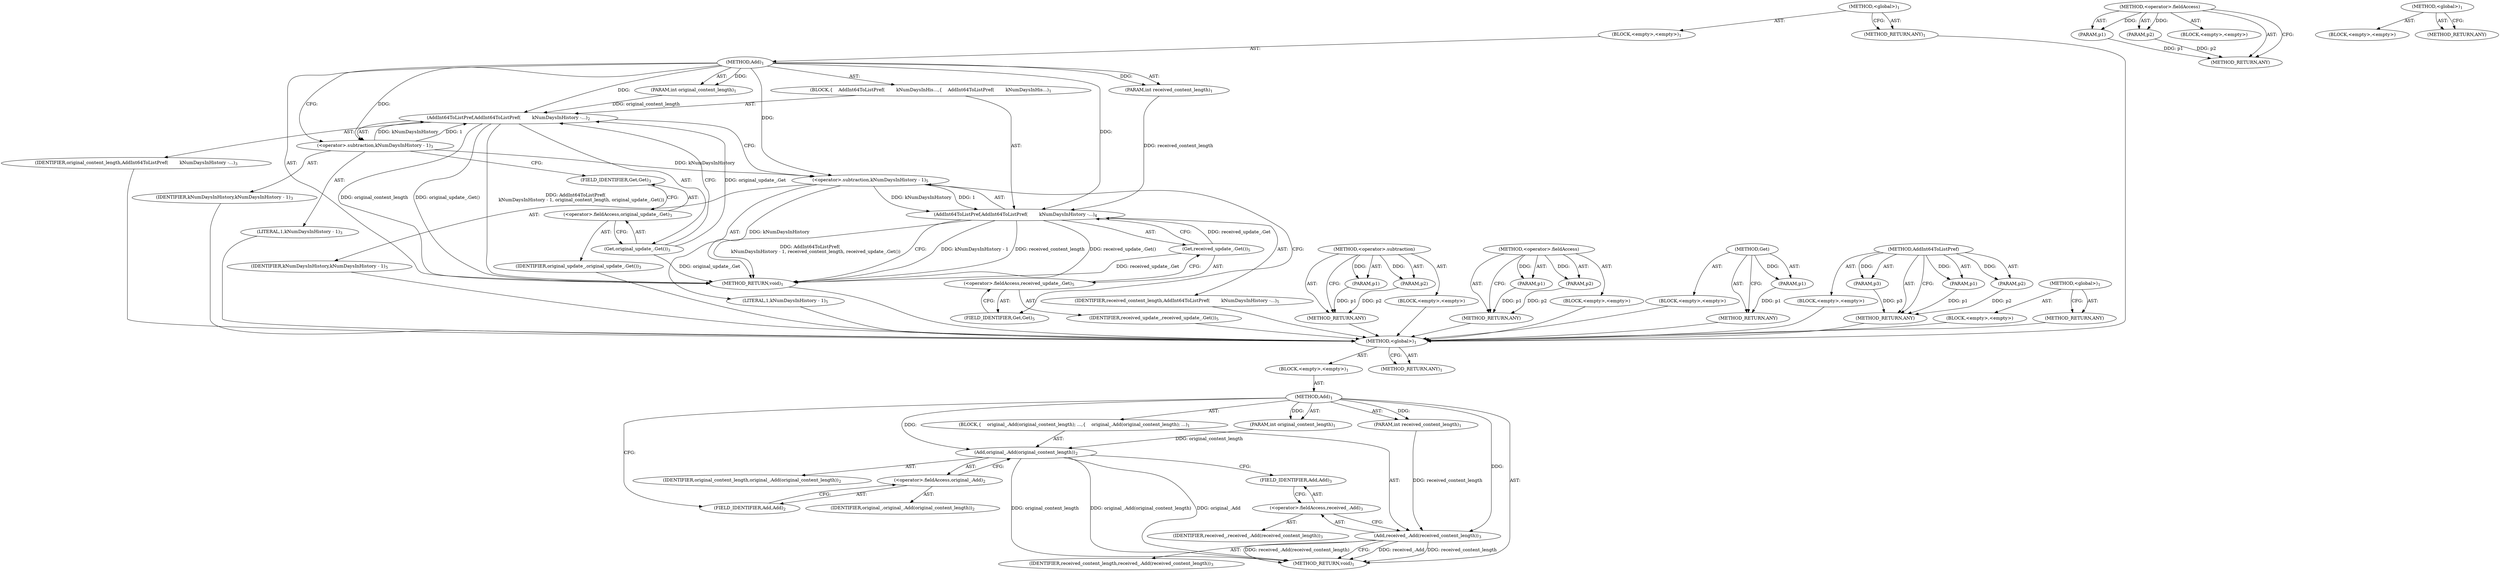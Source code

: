 digraph "&lt;global&gt;" {
vulnerable_6 [label=<(METHOD,&lt;global&gt;)<SUB>1</SUB>>];
vulnerable_7 [label=<(BLOCK,&lt;empty&gt;,&lt;empty&gt;)<SUB>1</SUB>>];
vulnerable_8 [label=<(METHOD,Add)<SUB>1</SUB>>];
vulnerable_9 [label=<(PARAM,int original_content_length)<SUB>1</SUB>>];
vulnerable_10 [label=<(PARAM,int received_content_length)<SUB>1</SUB>>];
vulnerable_11 [label=<(BLOCK,{
    AddInt64ToListPref(
        kNumDaysInHis...,{
    AddInt64ToListPref(
        kNumDaysInHis...)<SUB>1</SUB>>];
vulnerable_12 [label=<(AddInt64ToListPref,AddInt64ToListPref(
        kNumDaysInHistory -...)<SUB>2</SUB>>];
vulnerable_13 [label=<(&lt;operator&gt;.subtraction,kNumDaysInHistory - 1)<SUB>3</SUB>>];
vulnerable_14 [label=<(IDENTIFIER,kNumDaysInHistory,kNumDaysInHistory - 1)<SUB>3</SUB>>];
vulnerable_15 [label=<(LITERAL,1,kNumDaysInHistory - 1)<SUB>3</SUB>>];
vulnerable_16 [label=<(IDENTIFIER,original_content_length,AddInt64ToListPref(
        kNumDaysInHistory -...)<SUB>3</SUB>>];
vulnerable_17 [label=<(Get,original_update_.Get())<SUB>3</SUB>>];
vulnerable_18 [label=<(&lt;operator&gt;.fieldAccess,original_update_.Get)<SUB>3</SUB>>];
vulnerable_19 [label=<(IDENTIFIER,original_update_,original_update_.Get())<SUB>3</SUB>>];
vulnerable_20 [label=<(FIELD_IDENTIFIER,Get,Get)<SUB>3</SUB>>];
vulnerable_21 [label=<(AddInt64ToListPref,AddInt64ToListPref(
        kNumDaysInHistory -...)<SUB>4</SUB>>];
vulnerable_22 [label=<(&lt;operator&gt;.subtraction,kNumDaysInHistory - 1)<SUB>5</SUB>>];
vulnerable_23 [label=<(IDENTIFIER,kNumDaysInHistory,kNumDaysInHistory - 1)<SUB>5</SUB>>];
vulnerable_24 [label=<(LITERAL,1,kNumDaysInHistory - 1)<SUB>5</SUB>>];
vulnerable_25 [label=<(IDENTIFIER,received_content_length,AddInt64ToListPref(
        kNumDaysInHistory -...)<SUB>5</SUB>>];
vulnerable_26 [label=<(Get,received_update_.Get())<SUB>5</SUB>>];
vulnerable_27 [label=<(&lt;operator&gt;.fieldAccess,received_update_.Get)<SUB>5</SUB>>];
vulnerable_28 [label=<(IDENTIFIER,received_update_,received_update_.Get())<SUB>5</SUB>>];
vulnerable_29 [label=<(FIELD_IDENTIFIER,Get,Get)<SUB>5</SUB>>];
vulnerable_30 [label=<(METHOD_RETURN,void)<SUB>1</SUB>>];
vulnerable_32 [label=<(METHOD_RETURN,ANY)<SUB>1</SUB>>];
vulnerable_53 [label=<(METHOD,&lt;operator&gt;.subtraction)>];
vulnerable_54 [label=<(PARAM,p1)>];
vulnerable_55 [label=<(PARAM,p2)>];
vulnerable_56 [label=<(BLOCK,&lt;empty&gt;,&lt;empty&gt;)>];
vulnerable_57 [label=<(METHOD_RETURN,ANY)>];
vulnerable_62 [label=<(METHOD,&lt;operator&gt;.fieldAccess)>];
vulnerable_63 [label=<(PARAM,p1)>];
vulnerable_64 [label=<(PARAM,p2)>];
vulnerable_65 [label=<(BLOCK,&lt;empty&gt;,&lt;empty&gt;)>];
vulnerable_66 [label=<(METHOD_RETURN,ANY)>];
vulnerable_58 [label=<(METHOD,Get)>];
vulnerable_59 [label=<(PARAM,p1)>];
vulnerable_60 [label=<(BLOCK,&lt;empty&gt;,&lt;empty&gt;)>];
vulnerable_61 [label=<(METHOD_RETURN,ANY)>];
vulnerable_47 [label=<(METHOD,AddInt64ToListPref)>];
vulnerable_48 [label=<(PARAM,p1)>];
vulnerable_49 [label=<(PARAM,p2)>];
vulnerable_50 [label=<(PARAM,p3)>];
vulnerable_51 [label=<(BLOCK,&lt;empty&gt;,&lt;empty&gt;)>];
vulnerable_52 [label=<(METHOD_RETURN,ANY)>];
vulnerable_41 [label=<(METHOD,&lt;global&gt;)<SUB>1</SUB>>];
vulnerable_42 [label=<(BLOCK,&lt;empty&gt;,&lt;empty&gt;)>];
vulnerable_43 [label=<(METHOD_RETURN,ANY)>];
fixed_6 [label=<(METHOD,&lt;global&gt;)<SUB>1</SUB>>];
fixed_7 [label=<(BLOCK,&lt;empty&gt;,&lt;empty&gt;)<SUB>1</SUB>>];
fixed_8 [label=<(METHOD,Add)<SUB>1</SUB>>];
fixed_9 [label=<(PARAM,int original_content_length)<SUB>1</SUB>>];
fixed_10 [label=<(PARAM,int received_content_length)<SUB>1</SUB>>];
fixed_11 [label=<(BLOCK,{
    original_.Add(original_content_length);
 ...,{
    original_.Add(original_content_length);
 ...)<SUB>1</SUB>>];
fixed_12 [label=<(Add,original_.Add(original_content_length))<SUB>2</SUB>>];
fixed_13 [label=<(&lt;operator&gt;.fieldAccess,original_.Add)<SUB>2</SUB>>];
fixed_14 [label=<(IDENTIFIER,original_,original_.Add(original_content_length))<SUB>2</SUB>>];
fixed_15 [label=<(FIELD_IDENTIFIER,Add,Add)<SUB>2</SUB>>];
fixed_16 [label=<(IDENTIFIER,original_content_length,original_.Add(original_content_length))<SUB>2</SUB>>];
fixed_17 [label=<(Add,received_.Add(received_content_length))<SUB>3</SUB>>];
fixed_18 [label=<(&lt;operator&gt;.fieldAccess,received_.Add)<SUB>3</SUB>>];
fixed_19 [label=<(IDENTIFIER,received_,received_.Add(received_content_length))<SUB>3</SUB>>];
fixed_20 [label=<(FIELD_IDENTIFIER,Add,Add)<SUB>3</SUB>>];
fixed_21 [label=<(IDENTIFIER,received_content_length,received_.Add(received_content_length))<SUB>3</SUB>>];
fixed_22 [label=<(METHOD_RETURN,void)<SUB>1</SUB>>];
fixed_24 [label=<(METHOD_RETURN,ANY)<SUB>1</SUB>>];
fixed_39 [label=<(METHOD,&lt;operator&gt;.fieldAccess)>];
fixed_40 [label=<(PARAM,p1)>];
fixed_41 [label=<(PARAM,p2)>];
fixed_42 [label=<(BLOCK,&lt;empty&gt;,&lt;empty&gt;)>];
fixed_43 [label=<(METHOD_RETURN,ANY)>];
fixed_33 [label=<(METHOD,&lt;global&gt;)<SUB>1</SUB>>];
fixed_34 [label=<(BLOCK,&lt;empty&gt;,&lt;empty&gt;)>];
fixed_35 [label=<(METHOD_RETURN,ANY)>];
vulnerable_6 -> vulnerable_7  [key=0, label="AST: "];
vulnerable_6 -> vulnerable_32  [key=0, label="AST: "];
vulnerable_6 -> vulnerable_32  [key=1, label="CFG: "];
vulnerable_7 -> vulnerable_8  [key=0, label="AST: "];
vulnerable_8 -> vulnerable_9  [key=0, label="AST: "];
vulnerable_8 -> vulnerable_9  [key=1, label="DDG: "];
vulnerable_8 -> vulnerable_10  [key=0, label="AST: "];
vulnerable_8 -> vulnerable_10  [key=1, label="DDG: "];
vulnerable_8 -> vulnerable_11  [key=0, label="AST: "];
vulnerable_8 -> vulnerable_30  [key=0, label="AST: "];
vulnerable_8 -> vulnerable_13  [key=0, label="CFG: "];
vulnerable_8 -> vulnerable_13  [key=1, label="DDG: "];
vulnerable_8 -> vulnerable_12  [key=0, label="DDG: "];
vulnerable_8 -> vulnerable_21  [key=0, label="DDG: "];
vulnerable_8 -> vulnerable_22  [key=0, label="DDG: "];
vulnerable_9 -> vulnerable_12  [key=0, label="DDG: original_content_length"];
vulnerable_10 -> vulnerable_21  [key=0, label="DDG: received_content_length"];
vulnerable_11 -> vulnerable_12  [key=0, label="AST: "];
vulnerable_11 -> vulnerable_21  [key=0, label="AST: "];
vulnerable_12 -> vulnerable_13  [key=0, label="AST: "];
vulnerable_12 -> vulnerable_16  [key=0, label="AST: "];
vulnerable_12 -> vulnerable_17  [key=0, label="AST: "];
vulnerable_12 -> vulnerable_22  [key=0, label="CFG: "];
vulnerable_12 -> vulnerable_30  [key=0, label="DDG: original_content_length"];
vulnerable_12 -> vulnerable_30  [key=1, label="DDG: original_update_.Get()"];
vulnerable_12 -> vulnerable_30  [key=2, label="DDG: AddInt64ToListPref(
        kNumDaysInHistory - 1, original_content_length, original_update_.Get())"];
vulnerable_13 -> vulnerable_14  [key=0, label="AST: "];
vulnerable_13 -> vulnerable_15  [key=0, label="AST: "];
vulnerable_13 -> vulnerable_20  [key=0, label="CFG: "];
vulnerable_13 -> vulnerable_12  [key=0, label="DDG: kNumDaysInHistory"];
vulnerable_13 -> vulnerable_12  [key=1, label="DDG: 1"];
vulnerable_13 -> vulnerable_22  [key=0, label="DDG: kNumDaysInHistory"];
vulnerable_14 -> fixed_6  [key=0];
vulnerable_15 -> fixed_6  [key=0];
vulnerable_16 -> fixed_6  [key=0];
vulnerable_17 -> vulnerable_18  [key=0, label="AST: "];
vulnerable_17 -> vulnerable_12  [key=0, label="CFG: "];
vulnerable_17 -> vulnerable_12  [key=1, label="DDG: original_update_.Get"];
vulnerable_17 -> vulnerable_30  [key=0, label="DDG: original_update_.Get"];
vulnerable_18 -> vulnerable_19  [key=0, label="AST: "];
vulnerable_18 -> vulnerable_20  [key=0, label="AST: "];
vulnerable_18 -> vulnerable_17  [key=0, label="CFG: "];
vulnerable_19 -> fixed_6  [key=0];
vulnerable_20 -> vulnerable_18  [key=0, label="CFG: "];
vulnerable_21 -> vulnerable_22  [key=0, label="AST: "];
vulnerable_21 -> vulnerable_25  [key=0, label="AST: "];
vulnerable_21 -> vulnerable_26  [key=0, label="AST: "];
vulnerable_21 -> vulnerable_30  [key=0, label="CFG: "];
vulnerable_21 -> vulnerable_30  [key=1, label="DDG: kNumDaysInHistory - 1"];
vulnerable_21 -> vulnerable_30  [key=2, label="DDG: received_content_length"];
vulnerable_21 -> vulnerable_30  [key=3, label="DDG: received_update_.Get()"];
vulnerable_21 -> vulnerable_30  [key=4, label="DDG: AddInt64ToListPref(
        kNumDaysInHistory - 1, received_content_length, received_update_.Get())"];
vulnerable_22 -> vulnerable_23  [key=0, label="AST: "];
vulnerable_22 -> vulnerable_24  [key=0, label="AST: "];
vulnerable_22 -> vulnerable_29  [key=0, label="CFG: "];
vulnerable_22 -> vulnerable_30  [key=0, label="DDG: kNumDaysInHistory"];
vulnerable_22 -> vulnerable_21  [key=0, label="DDG: kNumDaysInHistory"];
vulnerable_22 -> vulnerable_21  [key=1, label="DDG: 1"];
vulnerable_23 -> fixed_6  [key=0];
vulnerable_24 -> fixed_6  [key=0];
vulnerable_25 -> fixed_6  [key=0];
vulnerable_26 -> vulnerable_27  [key=0, label="AST: "];
vulnerable_26 -> vulnerable_21  [key=0, label="CFG: "];
vulnerable_26 -> vulnerable_21  [key=1, label="DDG: received_update_.Get"];
vulnerable_26 -> vulnerable_30  [key=0, label="DDG: received_update_.Get"];
vulnerable_27 -> vulnerable_28  [key=0, label="AST: "];
vulnerable_27 -> vulnerable_29  [key=0, label="AST: "];
vulnerable_27 -> vulnerable_26  [key=0, label="CFG: "];
vulnerable_28 -> fixed_6  [key=0];
vulnerable_29 -> vulnerable_27  [key=0, label="CFG: "];
vulnerable_30 -> fixed_6  [key=0];
vulnerable_32 -> fixed_6  [key=0];
vulnerable_53 -> vulnerable_54  [key=0, label="AST: "];
vulnerable_53 -> vulnerable_54  [key=1, label="DDG: "];
vulnerable_53 -> vulnerable_56  [key=0, label="AST: "];
vulnerable_53 -> vulnerable_55  [key=0, label="AST: "];
vulnerable_53 -> vulnerable_55  [key=1, label="DDG: "];
vulnerable_53 -> vulnerable_57  [key=0, label="AST: "];
vulnerable_53 -> vulnerable_57  [key=1, label="CFG: "];
vulnerable_54 -> vulnerable_57  [key=0, label="DDG: p1"];
vulnerable_55 -> vulnerable_57  [key=0, label="DDG: p2"];
vulnerable_56 -> fixed_6  [key=0];
vulnerable_57 -> fixed_6  [key=0];
vulnerable_62 -> vulnerable_63  [key=0, label="AST: "];
vulnerable_62 -> vulnerable_63  [key=1, label="DDG: "];
vulnerable_62 -> vulnerable_65  [key=0, label="AST: "];
vulnerable_62 -> vulnerable_64  [key=0, label="AST: "];
vulnerable_62 -> vulnerable_64  [key=1, label="DDG: "];
vulnerable_62 -> vulnerable_66  [key=0, label="AST: "];
vulnerable_62 -> vulnerable_66  [key=1, label="CFG: "];
vulnerable_63 -> vulnerable_66  [key=0, label="DDG: p1"];
vulnerable_64 -> vulnerable_66  [key=0, label="DDG: p2"];
vulnerable_65 -> fixed_6  [key=0];
vulnerable_66 -> fixed_6  [key=0];
vulnerable_58 -> vulnerable_59  [key=0, label="AST: "];
vulnerable_58 -> vulnerable_59  [key=1, label="DDG: "];
vulnerable_58 -> vulnerable_60  [key=0, label="AST: "];
vulnerable_58 -> vulnerable_61  [key=0, label="AST: "];
vulnerable_58 -> vulnerable_61  [key=1, label="CFG: "];
vulnerable_59 -> vulnerable_61  [key=0, label="DDG: p1"];
vulnerable_60 -> fixed_6  [key=0];
vulnerable_61 -> fixed_6  [key=0];
vulnerable_47 -> vulnerable_48  [key=0, label="AST: "];
vulnerable_47 -> vulnerable_48  [key=1, label="DDG: "];
vulnerable_47 -> vulnerable_51  [key=0, label="AST: "];
vulnerable_47 -> vulnerable_49  [key=0, label="AST: "];
vulnerable_47 -> vulnerable_49  [key=1, label="DDG: "];
vulnerable_47 -> vulnerable_52  [key=0, label="AST: "];
vulnerable_47 -> vulnerable_52  [key=1, label="CFG: "];
vulnerable_47 -> vulnerable_50  [key=0, label="AST: "];
vulnerable_47 -> vulnerable_50  [key=1, label="DDG: "];
vulnerable_48 -> vulnerable_52  [key=0, label="DDG: p1"];
vulnerable_49 -> vulnerable_52  [key=0, label="DDG: p2"];
vulnerable_50 -> vulnerable_52  [key=0, label="DDG: p3"];
vulnerable_51 -> fixed_6  [key=0];
vulnerable_52 -> fixed_6  [key=0];
vulnerable_41 -> vulnerable_42  [key=0, label="AST: "];
vulnerable_41 -> vulnerable_43  [key=0, label="AST: "];
vulnerable_41 -> vulnerable_43  [key=1, label="CFG: "];
vulnerable_42 -> fixed_6  [key=0];
vulnerable_43 -> fixed_6  [key=0];
fixed_6 -> fixed_7  [key=0, label="AST: "];
fixed_6 -> fixed_24  [key=0, label="AST: "];
fixed_6 -> fixed_24  [key=1, label="CFG: "];
fixed_7 -> fixed_8  [key=0, label="AST: "];
fixed_8 -> fixed_9  [key=0, label="AST: "];
fixed_8 -> fixed_9  [key=1, label="DDG: "];
fixed_8 -> fixed_10  [key=0, label="AST: "];
fixed_8 -> fixed_10  [key=1, label="DDG: "];
fixed_8 -> fixed_11  [key=0, label="AST: "];
fixed_8 -> fixed_22  [key=0, label="AST: "];
fixed_8 -> fixed_15  [key=0, label="CFG: "];
fixed_8 -> fixed_12  [key=0, label="DDG: "];
fixed_8 -> fixed_17  [key=0, label="DDG: "];
fixed_9 -> fixed_12  [key=0, label="DDG: original_content_length"];
fixed_10 -> fixed_17  [key=0, label="DDG: received_content_length"];
fixed_11 -> fixed_12  [key=0, label="AST: "];
fixed_11 -> fixed_17  [key=0, label="AST: "];
fixed_12 -> fixed_13  [key=0, label="AST: "];
fixed_12 -> fixed_16  [key=0, label="AST: "];
fixed_12 -> fixed_20  [key=0, label="CFG: "];
fixed_12 -> fixed_22  [key=0, label="DDG: original_.Add"];
fixed_12 -> fixed_22  [key=1, label="DDG: original_content_length"];
fixed_12 -> fixed_22  [key=2, label="DDG: original_.Add(original_content_length)"];
fixed_13 -> fixed_14  [key=0, label="AST: "];
fixed_13 -> fixed_15  [key=0, label="AST: "];
fixed_13 -> fixed_12  [key=0, label="CFG: "];
fixed_15 -> fixed_13  [key=0, label="CFG: "];
fixed_17 -> fixed_18  [key=0, label="AST: "];
fixed_17 -> fixed_21  [key=0, label="AST: "];
fixed_17 -> fixed_22  [key=0, label="CFG: "];
fixed_17 -> fixed_22  [key=1, label="DDG: received_.Add"];
fixed_17 -> fixed_22  [key=2, label="DDG: received_content_length"];
fixed_17 -> fixed_22  [key=3, label="DDG: received_.Add(received_content_length)"];
fixed_18 -> fixed_19  [key=0, label="AST: "];
fixed_18 -> fixed_20  [key=0, label="AST: "];
fixed_18 -> fixed_17  [key=0, label="CFG: "];
fixed_20 -> fixed_18  [key=0, label="CFG: "];
fixed_39 -> fixed_40  [key=0, label="AST: "];
fixed_39 -> fixed_40  [key=1, label="DDG: "];
fixed_39 -> fixed_42  [key=0, label="AST: "];
fixed_39 -> fixed_41  [key=0, label="AST: "];
fixed_39 -> fixed_41  [key=1, label="DDG: "];
fixed_39 -> fixed_43  [key=0, label="AST: "];
fixed_39 -> fixed_43  [key=1, label="CFG: "];
fixed_40 -> fixed_43  [key=0, label="DDG: p1"];
fixed_41 -> fixed_43  [key=0, label="DDG: p2"];
fixed_33 -> fixed_34  [key=0, label="AST: "];
fixed_33 -> fixed_35  [key=0, label="AST: "];
fixed_33 -> fixed_35  [key=1, label="CFG: "];
}
